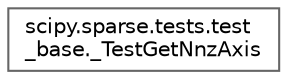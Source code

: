digraph "Graphical Class Hierarchy"
{
 // LATEX_PDF_SIZE
  bgcolor="transparent";
  edge [fontname=Helvetica,fontsize=10,labelfontname=Helvetica,labelfontsize=10];
  node [fontname=Helvetica,fontsize=10,shape=box,height=0.2,width=0.4];
  rankdir="LR";
  Node0 [id="Node000000",label="scipy.sparse.tests.test\l_base._TestGetNnzAxis",height=0.2,width=0.4,color="grey40", fillcolor="white", style="filled",URL="$dc/d42/classscipy_1_1sparse_1_1tests_1_1test__base_1_1__TestGetNnzAxis.html",tooltip=" "];
}
